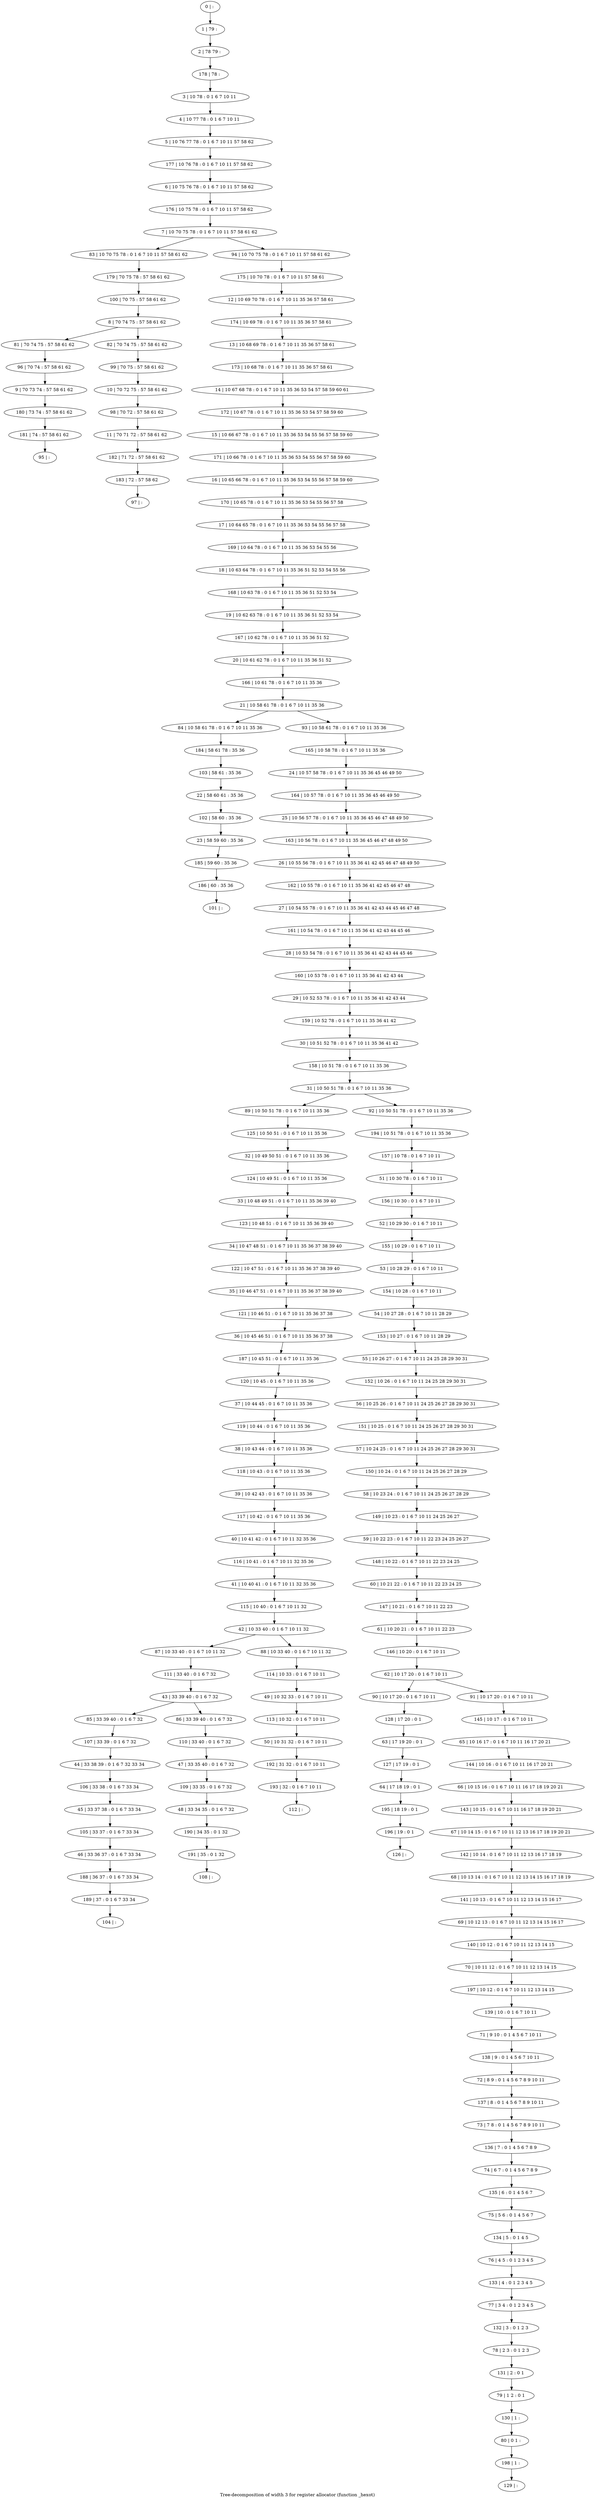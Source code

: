 digraph G {
graph [label="Tree-decomposition of width 3 for register allocator (function _hexot)"]
0[label="0 | : "];
1[label="1 | 79 : "];
2[label="2 | 78 79 : "];
3[label="3 | 10 78 : 0 1 6 7 10 11 "];
4[label="4 | 10 77 78 : 0 1 6 7 10 11 "];
5[label="5 | 10 76 77 78 : 0 1 6 7 10 11 57 58 62 "];
6[label="6 | 10 75 76 78 : 0 1 6 7 10 11 57 58 62 "];
7[label="7 | 10 70 75 78 : 0 1 6 7 10 11 57 58 61 62 "];
8[label="8 | 70 74 75 : 57 58 61 62 "];
9[label="9 | 70 73 74 : 57 58 61 62 "];
10[label="10 | 70 72 75 : 57 58 61 62 "];
11[label="11 | 70 71 72 : 57 58 61 62 "];
12[label="12 | 10 69 70 78 : 0 1 6 7 10 11 35 36 57 58 61 "];
13[label="13 | 10 68 69 78 : 0 1 6 7 10 11 35 36 57 58 61 "];
14[label="14 | 10 67 68 78 : 0 1 6 7 10 11 35 36 53 54 57 58 59 60 61 "];
15[label="15 | 10 66 67 78 : 0 1 6 7 10 11 35 36 53 54 55 56 57 58 59 60 "];
16[label="16 | 10 65 66 78 : 0 1 6 7 10 11 35 36 53 54 55 56 57 58 59 60 "];
17[label="17 | 10 64 65 78 : 0 1 6 7 10 11 35 36 53 54 55 56 57 58 "];
18[label="18 | 10 63 64 78 : 0 1 6 7 10 11 35 36 51 52 53 54 55 56 "];
19[label="19 | 10 62 63 78 : 0 1 6 7 10 11 35 36 51 52 53 54 "];
20[label="20 | 10 61 62 78 : 0 1 6 7 10 11 35 36 51 52 "];
21[label="21 | 10 58 61 78 : 0 1 6 7 10 11 35 36 "];
22[label="22 | 58 60 61 : 35 36 "];
23[label="23 | 58 59 60 : 35 36 "];
24[label="24 | 10 57 58 78 : 0 1 6 7 10 11 35 36 45 46 49 50 "];
25[label="25 | 10 56 57 78 : 0 1 6 7 10 11 35 36 45 46 47 48 49 50 "];
26[label="26 | 10 55 56 78 : 0 1 6 7 10 11 35 36 41 42 45 46 47 48 49 50 "];
27[label="27 | 10 54 55 78 : 0 1 6 7 10 11 35 36 41 42 43 44 45 46 47 48 "];
28[label="28 | 10 53 54 78 : 0 1 6 7 10 11 35 36 41 42 43 44 45 46 "];
29[label="29 | 10 52 53 78 : 0 1 6 7 10 11 35 36 41 42 43 44 "];
30[label="30 | 10 51 52 78 : 0 1 6 7 10 11 35 36 41 42 "];
31[label="31 | 10 50 51 78 : 0 1 6 7 10 11 35 36 "];
32[label="32 | 10 49 50 51 : 0 1 6 7 10 11 35 36 "];
33[label="33 | 10 48 49 51 : 0 1 6 7 10 11 35 36 39 40 "];
34[label="34 | 10 47 48 51 : 0 1 6 7 10 11 35 36 37 38 39 40 "];
35[label="35 | 10 46 47 51 : 0 1 6 7 10 11 35 36 37 38 39 40 "];
36[label="36 | 10 45 46 51 : 0 1 6 7 10 11 35 36 37 38 "];
37[label="37 | 10 44 45 : 0 1 6 7 10 11 35 36 "];
38[label="38 | 10 43 44 : 0 1 6 7 10 11 35 36 "];
39[label="39 | 10 42 43 : 0 1 6 7 10 11 35 36 "];
40[label="40 | 10 41 42 : 0 1 6 7 10 11 32 35 36 "];
41[label="41 | 10 40 41 : 0 1 6 7 10 11 32 35 36 "];
42[label="42 | 10 33 40 : 0 1 6 7 10 11 32 "];
43[label="43 | 33 39 40 : 0 1 6 7 32 "];
44[label="44 | 33 38 39 : 0 1 6 7 32 33 34 "];
45[label="45 | 33 37 38 : 0 1 6 7 33 34 "];
46[label="46 | 33 36 37 : 0 1 6 7 33 34 "];
47[label="47 | 33 35 40 : 0 1 6 7 32 "];
48[label="48 | 33 34 35 : 0 1 6 7 32 "];
49[label="49 | 10 32 33 : 0 1 6 7 10 11 "];
50[label="50 | 10 31 32 : 0 1 6 7 10 11 "];
51[label="51 | 10 30 78 : 0 1 6 7 10 11 "];
52[label="52 | 10 29 30 : 0 1 6 7 10 11 "];
53[label="53 | 10 28 29 : 0 1 6 7 10 11 "];
54[label="54 | 10 27 28 : 0 1 6 7 10 11 28 29 "];
55[label="55 | 10 26 27 : 0 1 6 7 10 11 24 25 28 29 30 31 "];
56[label="56 | 10 25 26 : 0 1 6 7 10 11 24 25 26 27 28 29 30 31 "];
57[label="57 | 10 24 25 : 0 1 6 7 10 11 24 25 26 27 28 29 30 31 "];
58[label="58 | 10 23 24 : 0 1 6 7 10 11 24 25 26 27 28 29 "];
59[label="59 | 10 22 23 : 0 1 6 7 10 11 22 23 24 25 26 27 "];
60[label="60 | 10 21 22 : 0 1 6 7 10 11 22 23 24 25 "];
61[label="61 | 10 20 21 : 0 1 6 7 10 11 22 23 "];
62[label="62 | 10 17 20 : 0 1 6 7 10 11 "];
63[label="63 | 17 19 20 : 0 1 "];
64[label="64 | 17 18 19 : 0 1 "];
65[label="65 | 10 16 17 : 0 1 6 7 10 11 16 17 20 21 "];
66[label="66 | 10 15 16 : 0 1 6 7 10 11 16 17 18 19 20 21 "];
67[label="67 | 10 14 15 : 0 1 6 7 10 11 12 13 16 17 18 19 20 21 "];
68[label="68 | 10 13 14 : 0 1 6 7 10 11 12 13 14 15 16 17 18 19 "];
69[label="69 | 10 12 13 : 0 1 6 7 10 11 12 13 14 15 16 17 "];
70[label="70 | 10 11 12 : 0 1 6 7 10 11 12 13 14 15 "];
71[label="71 | 9 10 : 0 1 4 5 6 7 10 11 "];
72[label="72 | 8 9 : 0 1 4 5 6 7 8 9 10 11 "];
73[label="73 | 7 8 : 0 1 4 5 6 7 8 9 10 11 "];
74[label="74 | 6 7 : 0 1 4 5 6 7 8 9 "];
75[label="75 | 5 6 : 0 1 4 5 6 7 "];
76[label="76 | 4 5 : 0 1 2 3 4 5 "];
77[label="77 | 3 4 : 0 1 2 3 4 5 "];
78[label="78 | 2 3 : 0 1 2 3 "];
79[label="79 | 1 2 : 0 1 "];
80[label="80 | 0 1 : "];
81[label="81 | 70 74 75 : 57 58 61 62 "];
82[label="82 | 70 74 75 : 57 58 61 62 "];
83[label="83 | 10 70 75 78 : 0 1 6 7 10 11 57 58 61 62 "];
84[label="84 | 10 58 61 78 : 0 1 6 7 10 11 35 36 "];
85[label="85 | 33 39 40 : 0 1 6 7 32 "];
86[label="86 | 33 39 40 : 0 1 6 7 32 "];
87[label="87 | 10 33 40 : 0 1 6 7 10 11 32 "];
88[label="88 | 10 33 40 : 0 1 6 7 10 11 32 "];
89[label="89 | 10 50 51 78 : 0 1 6 7 10 11 35 36 "];
90[label="90 | 10 17 20 : 0 1 6 7 10 11 "];
91[label="91 | 10 17 20 : 0 1 6 7 10 11 "];
92[label="92 | 10 50 51 78 : 0 1 6 7 10 11 35 36 "];
93[label="93 | 10 58 61 78 : 0 1 6 7 10 11 35 36 "];
94[label="94 | 10 70 75 78 : 0 1 6 7 10 11 57 58 61 62 "];
95[label="95 | : "];
96[label="96 | 70 74 : 57 58 61 62 "];
97[label="97 | : "];
98[label="98 | 70 72 : 57 58 61 62 "];
99[label="99 | 70 75 : 57 58 61 62 "];
100[label="100 | 70 75 : 57 58 61 62 "];
101[label="101 | : "];
102[label="102 | 58 60 : 35 36 "];
103[label="103 | 58 61 : 35 36 "];
104[label="104 | : "];
105[label="105 | 33 37 : 0 1 6 7 33 34 "];
106[label="106 | 33 38 : 0 1 6 7 33 34 "];
107[label="107 | 33 39 : 0 1 6 7 32 "];
108[label="108 | : "];
109[label="109 | 33 35 : 0 1 6 7 32 "];
110[label="110 | 33 40 : 0 1 6 7 32 "];
111[label="111 | 33 40 : 0 1 6 7 32 "];
112[label="112 | : "];
113[label="113 | 10 32 : 0 1 6 7 10 11 "];
114[label="114 | 10 33 : 0 1 6 7 10 11 "];
115[label="115 | 10 40 : 0 1 6 7 10 11 32 "];
116[label="116 | 10 41 : 0 1 6 7 10 11 32 35 36 "];
117[label="117 | 10 42 : 0 1 6 7 10 11 35 36 "];
118[label="118 | 10 43 : 0 1 6 7 10 11 35 36 "];
119[label="119 | 10 44 : 0 1 6 7 10 11 35 36 "];
120[label="120 | 10 45 : 0 1 6 7 10 11 35 36 "];
121[label="121 | 10 46 51 : 0 1 6 7 10 11 35 36 37 38 "];
122[label="122 | 10 47 51 : 0 1 6 7 10 11 35 36 37 38 39 40 "];
123[label="123 | 10 48 51 : 0 1 6 7 10 11 35 36 39 40 "];
124[label="124 | 10 49 51 : 0 1 6 7 10 11 35 36 "];
125[label="125 | 10 50 51 : 0 1 6 7 10 11 35 36 "];
126[label="126 | : "];
127[label="127 | 17 19 : 0 1 "];
128[label="128 | 17 20 : 0 1 "];
129[label="129 | : "];
130[label="130 | 1 : "];
131[label="131 | 2 : 0 1 "];
132[label="132 | 3 : 0 1 2 3 "];
133[label="133 | 4 : 0 1 2 3 4 5 "];
134[label="134 | 5 : 0 1 4 5 "];
135[label="135 | 6 : 0 1 4 5 6 7 "];
136[label="136 | 7 : 0 1 4 5 6 7 8 9 "];
137[label="137 | 8 : 0 1 4 5 6 7 8 9 10 11 "];
138[label="138 | 9 : 0 1 4 5 6 7 10 11 "];
139[label="139 | 10 : 0 1 6 7 10 11 "];
140[label="140 | 10 12 : 0 1 6 7 10 11 12 13 14 15 "];
141[label="141 | 10 13 : 0 1 6 7 10 11 12 13 14 15 16 17 "];
142[label="142 | 10 14 : 0 1 6 7 10 11 12 13 16 17 18 19 "];
143[label="143 | 10 15 : 0 1 6 7 10 11 16 17 18 19 20 21 "];
144[label="144 | 10 16 : 0 1 6 7 10 11 16 17 20 21 "];
145[label="145 | 10 17 : 0 1 6 7 10 11 "];
146[label="146 | 10 20 : 0 1 6 7 10 11 "];
147[label="147 | 10 21 : 0 1 6 7 10 11 22 23 "];
148[label="148 | 10 22 : 0 1 6 7 10 11 22 23 24 25 "];
149[label="149 | 10 23 : 0 1 6 7 10 11 24 25 26 27 "];
150[label="150 | 10 24 : 0 1 6 7 10 11 24 25 26 27 28 29 "];
151[label="151 | 10 25 : 0 1 6 7 10 11 24 25 26 27 28 29 30 31 "];
152[label="152 | 10 26 : 0 1 6 7 10 11 24 25 28 29 30 31 "];
153[label="153 | 10 27 : 0 1 6 7 10 11 28 29 "];
154[label="154 | 10 28 : 0 1 6 7 10 11 "];
155[label="155 | 10 29 : 0 1 6 7 10 11 "];
156[label="156 | 10 30 : 0 1 6 7 10 11 "];
157[label="157 | 10 78 : 0 1 6 7 10 11 "];
158[label="158 | 10 51 78 : 0 1 6 7 10 11 35 36 "];
159[label="159 | 10 52 78 : 0 1 6 7 10 11 35 36 41 42 "];
160[label="160 | 10 53 78 : 0 1 6 7 10 11 35 36 41 42 43 44 "];
161[label="161 | 10 54 78 : 0 1 6 7 10 11 35 36 41 42 43 44 45 46 "];
162[label="162 | 10 55 78 : 0 1 6 7 10 11 35 36 41 42 45 46 47 48 "];
163[label="163 | 10 56 78 : 0 1 6 7 10 11 35 36 45 46 47 48 49 50 "];
164[label="164 | 10 57 78 : 0 1 6 7 10 11 35 36 45 46 49 50 "];
165[label="165 | 10 58 78 : 0 1 6 7 10 11 35 36 "];
166[label="166 | 10 61 78 : 0 1 6 7 10 11 35 36 "];
167[label="167 | 10 62 78 : 0 1 6 7 10 11 35 36 51 52 "];
168[label="168 | 10 63 78 : 0 1 6 7 10 11 35 36 51 52 53 54 "];
169[label="169 | 10 64 78 : 0 1 6 7 10 11 35 36 53 54 55 56 "];
170[label="170 | 10 65 78 : 0 1 6 7 10 11 35 36 53 54 55 56 57 58 "];
171[label="171 | 10 66 78 : 0 1 6 7 10 11 35 36 53 54 55 56 57 58 59 60 "];
172[label="172 | 10 67 78 : 0 1 6 7 10 11 35 36 53 54 57 58 59 60 "];
173[label="173 | 10 68 78 : 0 1 6 7 10 11 35 36 57 58 61 "];
174[label="174 | 10 69 78 : 0 1 6 7 10 11 35 36 57 58 61 "];
175[label="175 | 10 70 78 : 0 1 6 7 10 11 57 58 61 "];
176[label="176 | 10 75 78 : 0 1 6 7 10 11 57 58 62 "];
177[label="177 | 10 76 78 : 0 1 6 7 10 11 57 58 62 "];
178[label="178 | 78 : "];
179[label="179 | 70 75 78 : 57 58 61 62 "];
180[label="180 | 73 74 : 57 58 61 62 "];
181[label="181 | 74 : 57 58 61 62 "];
182[label="182 | 71 72 : 57 58 61 62 "];
183[label="183 | 72 : 57 58 62 "];
184[label="184 | 58 61 78 : 35 36 "];
185[label="185 | 59 60 : 35 36 "];
186[label="186 | 60 : 35 36 "];
187[label="187 | 10 45 51 : 0 1 6 7 10 11 35 36 "];
188[label="188 | 36 37 : 0 1 6 7 33 34 "];
189[label="189 | 37 : 0 1 6 7 33 34 "];
190[label="190 | 34 35 : 0 1 32 "];
191[label="191 | 35 : 0 1 32 "];
192[label="192 | 31 32 : 0 1 6 7 10 11 "];
193[label="193 | 32 : 0 1 6 7 10 11 "];
194[label="194 | 10 51 78 : 0 1 6 7 10 11 35 36 "];
195[label="195 | 18 19 : 0 1 "];
196[label="196 | 19 : 0 1 "];
197[label="197 | 10 12 : 0 1 6 7 10 11 12 13 14 15 "];
198[label="198 | 1 : "];
0->1 ;
1->2 ;
3->4 ;
4->5 ;
8->81 ;
8->82 ;
7->83 ;
21->84 ;
43->85 ;
43->86 ;
42->87 ;
42->88 ;
31->89 ;
62->90 ;
62->91 ;
31->92 ;
21->93 ;
7->94 ;
96->9 ;
81->96 ;
98->11 ;
10->98 ;
99->10 ;
82->99 ;
100->8 ;
102->23 ;
22->102 ;
103->22 ;
105->46 ;
45->105 ;
106->45 ;
44->106 ;
107->44 ;
85->107 ;
109->48 ;
47->109 ;
110->47 ;
86->110 ;
111->43 ;
87->111 ;
113->50 ;
49->113 ;
114->49 ;
88->114 ;
115->42 ;
41->115 ;
116->41 ;
40->116 ;
117->40 ;
39->117 ;
118->39 ;
38->118 ;
119->38 ;
37->119 ;
120->37 ;
121->36 ;
35->121 ;
122->35 ;
34->122 ;
123->34 ;
33->123 ;
124->33 ;
32->124 ;
125->32 ;
89->125 ;
127->64 ;
63->127 ;
128->63 ;
90->128 ;
130->80 ;
79->130 ;
131->79 ;
78->131 ;
132->78 ;
77->132 ;
133->77 ;
76->133 ;
134->76 ;
75->134 ;
135->75 ;
74->135 ;
136->74 ;
73->136 ;
137->73 ;
72->137 ;
138->72 ;
71->138 ;
139->71 ;
140->70 ;
69->140 ;
141->69 ;
68->141 ;
142->68 ;
67->142 ;
143->67 ;
66->143 ;
144->66 ;
65->144 ;
145->65 ;
91->145 ;
146->62 ;
61->146 ;
147->61 ;
60->147 ;
148->60 ;
59->148 ;
149->59 ;
58->149 ;
150->58 ;
57->150 ;
151->57 ;
56->151 ;
152->56 ;
55->152 ;
153->55 ;
54->153 ;
154->54 ;
53->154 ;
155->53 ;
52->155 ;
156->52 ;
51->156 ;
157->51 ;
158->31 ;
30->158 ;
159->30 ;
29->159 ;
160->29 ;
28->160 ;
161->28 ;
27->161 ;
162->27 ;
26->162 ;
163->26 ;
25->163 ;
164->25 ;
24->164 ;
165->24 ;
93->165 ;
166->21 ;
20->166 ;
167->20 ;
19->167 ;
168->19 ;
18->168 ;
169->18 ;
17->169 ;
170->17 ;
16->170 ;
171->16 ;
15->171 ;
172->15 ;
14->172 ;
173->14 ;
13->173 ;
174->13 ;
12->174 ;
175->12 ;
94->175 ;
176->7 ;
6->176 ;
177->6 ;
5->177 ;
178->3 ;
2->178 ;
179->100 ;
83->179 ;
9->180 ;
181->95 ;
180->181 ;
11->182 ;
183->97 ;
182->183 ;
184->103 ;
84->184 ;
23->185 ;
186->101 ;
185->186 ;
187->120 ;
36->187 ;
46->188 ;
189->104 ;
188->189 ;
48->190 ;
191->108 ;
190->191 ;
50->192 ;
193->112 ;
192->193 ;
194->157 ;
92->194 ;
64->195 ;
196->126 ;
195->196 ;
197->139 ;
70->197 ;
198->129 ;
80->198 ;
}

